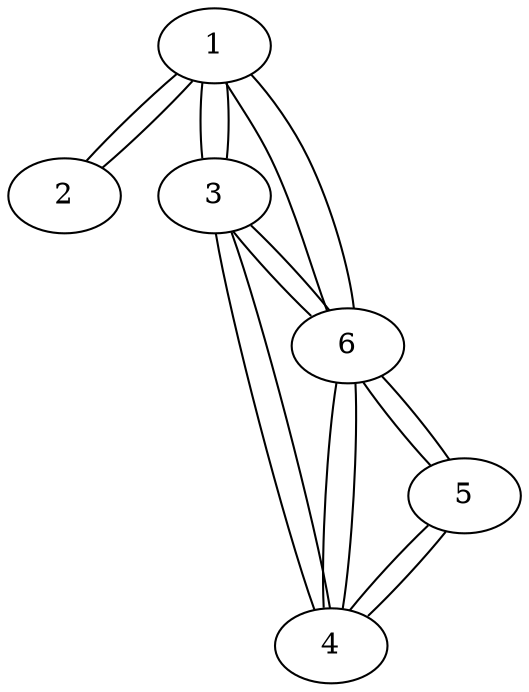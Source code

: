 digraph G{
1;
2;
3;
4;
5;
6;
1->2[ arrowhead="none"];
1->3[ arrowhead="none"];
1->6[ arrowhead="none"];
2->1[ arrowhead="none"];
3->6[ arrowhead="none"];
3->1[ arrowhead="none"];
3->4[ arrowhead="none"];
4->3[ arrowhead="none"];
4->6[ arrowhead="none"];
4->5[ arrowhead="none"];
5->4[ arrowhead="none"];
5->6[ arrowhead="none"];
6->5[ arrowhead="none"];
6->4[ arrowhead="none"];
6->3[ arrowhead="none"];
6->1[ arrowhead="none"];
}
